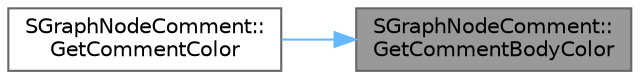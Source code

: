 digraph "SGraphNodeComment::GetCommentBodyColor"
{
 // INTERACTIVE_SVG=YES
 // LATEX_PDF_SIZE
  bgcolor="transparent";
  edge [fontname=Helvetica,fontsize=10,labelfontname=Helvetica,labelfontsize=10];
  node [fontname=Helvetica,fontsize=10,shape=box,height=0.2,width=0.4];
  rankdir="RL";
  Node1 [id="Node000001",label="SGraphNodeComment::\lGetCommentBodyColor",height=0.2,width=0.4,color="gray40", fillcolor="grey60", style="filled", fontcolor="black",tooltip=" "];
  Node1 -> Node2 [id="edge1_Node000001_Node000002",dir="back",color="steelblue1",style="solid",tooltip=" "];
  Node2 [id="Node000002",label="SGraphNodeComment::\lGetCommentColor",height=0.2,width=0.4,color="grey40", fillcolor="white", style="filled",URL="$df/d42/classSGraphNodeComment.html#a1901de6e5d3e60926f77945c9df40706",tooltip="Return the desired comment bubble color."];
}
